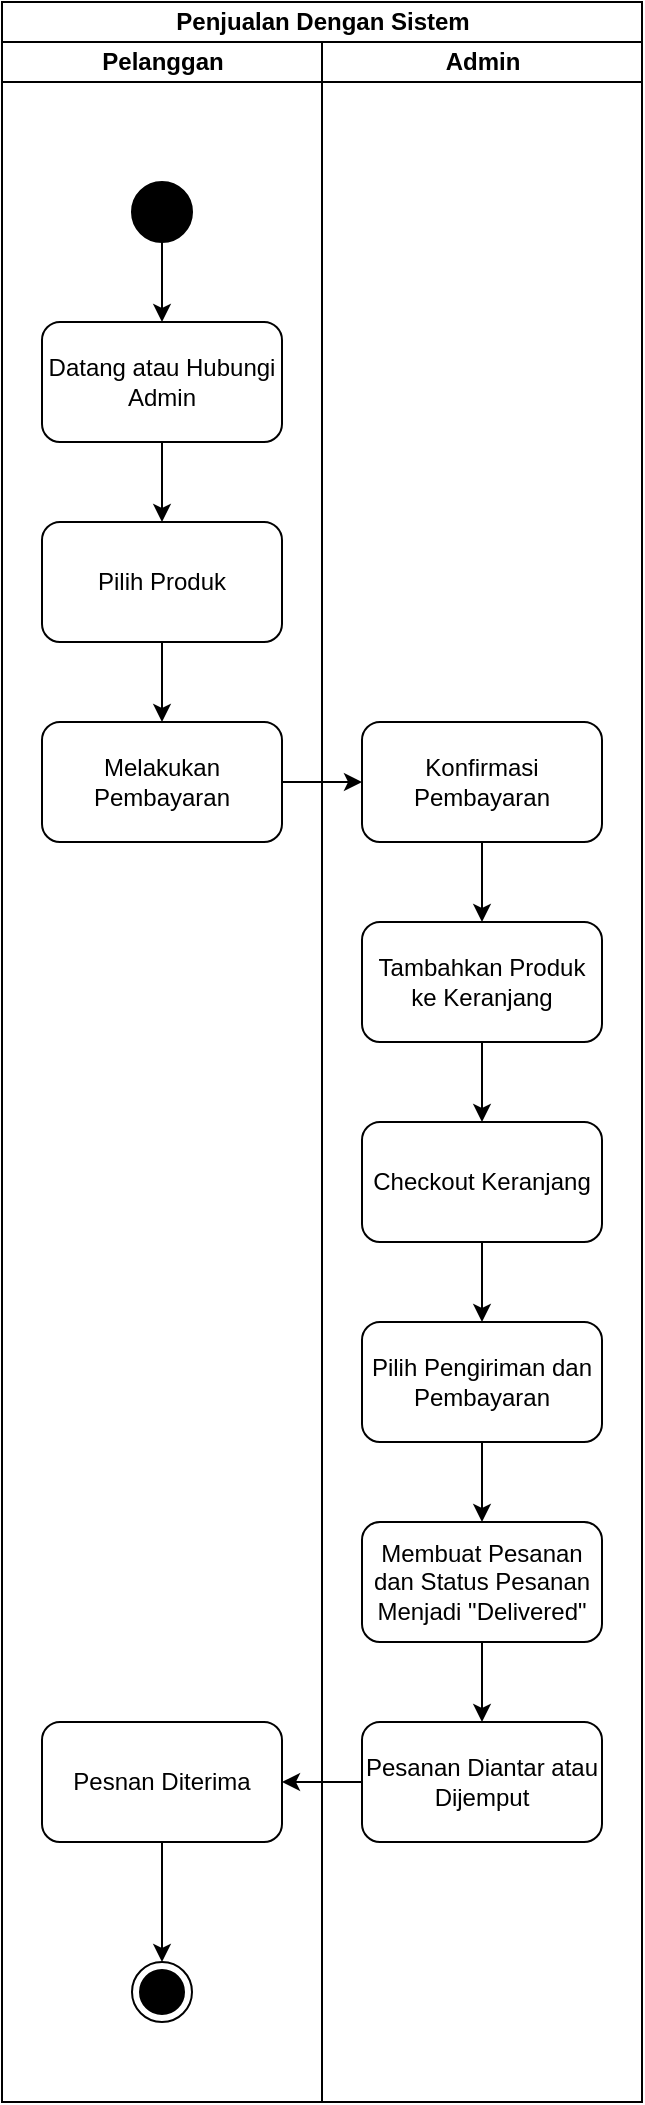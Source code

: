 <mxfile version="27.1.6">
  <diagram name="Page-1" id="dEgAFbbm4MSI8zrmwuXt">
    <mxGraphModel dx="976" dy="1713" grid="1" gridSize="10" guides="1" tooltips="1" connect="1" arrows="1" fold="1" page="1" pageScale="1" pageWidth="827" pageHeight="1169" math="0" shadow="0">
      <root>
        <mxCell id="0" />
        <mxCell id="1" parent="0" />
        <mxCell id="hZe7DRyJ5SFJ-O_IEpeI-1" value="Penjualan Dengan Sistem" style="swimlane;childLayout=stackLayout;resizeParent=1;resizeParentMax=0;startSize=20;html=1;" parent="1" vertex="1">
          <mxGeometry x="220" y="-400" width="320" height="1050" as="geometry" />
        </mxCell>
        <mxCell id="hZe7DRyJ5SFJ-O_IEpeI-2" value="Pelanggan" style="swimlane;startSize=20;html=1;" parent="hZe7DRyJ5SFJ-O_IEpeI-1" vertex="1">
          <mxGeometry y="20" width="160" height="1030" as="geometry" />
        </mxCell>
        <mxCell id="hZe7DRyJ5SFJ-O_IEpeI-9" style="edgeStyle=orthogonalEdgeStyle;rounded=0;orthogonalLoop=1;jettySize=auto;html=1;exitX=0.5;exitY=1;exitDx=0;exitDy=0;entryX=0.5;entryY=0;entryDx=0;entryDy=0;" parent="hZe7DRyJ5SFJ-O_IEpeI-2" target="hZe7DRyJ5SFJ-O_IEpeI-8" edge="1">
          <mxGeometry relative="1" as="geometry">
            <mxPoint x="80.0" y="200" as="sourcePoint" />
          </mxGeometry>
        </mxCell>
        <mxCell id="hZe7DRyJ5SFJ-O_IEpeI-14" style="edgeStyle=orthogonalEdgeStyle;rounded=0;orthogonalLoop=1;jettySize=auto;html=1;exitX=0.5;exitY=1;exitDx=0;exitDy=0;entryX=0.5;entryY=0;entryDx=0;entryDy=0;" parent="hZe7DRyJ5SFJ-O_IEpeI-2" target="hZe7DRyJ5SFJ-O_IEpeI-12" edge="1">
          <mxGeometry relative="1" as="geometry">
            <mxPoint x="80.0" y="300" as="sourcePoint" />
          </mxGeometry>
        </mxCell>
        <mxCell id="hZe7DRyJ5SFJ-O_IEpeI-15" style="edgeStyle=orthogonalEdgeStyle;rounded=0;orthogonalLoop=1;jettySize=auto;html=1;exitX=0.5;exitY=1;exitDx=0;exitDy=0;" parent="hZe7DRyJ5SFJ-O_IEpeI-2" target="hZe7DRyJ5SFJ-O_IEpeI-13" edge="1">
          <mxGeometry relative="1" as="geometry">
            <mxPoint x="80.0" y="420" as="sourcePoint" />
          </mxGeometry>
        </mxCell>
        <mxCell id="hZe7DRyJ5SFJ-O_IEpeI-18" value="T" style="edgeLabel;html=1;align=center;verticalAlign=middle;resizable=0;points=[];" parent="hZe7DRyJ5SFJ-O_IEpeI-15" vertex="1" connectable="0">
          <mxGeometry x="-0.288" y="1" relative="1" as="geometry">
            <mxPoint as="offset" />
          </mxGeometry>
        </mxCell>
        <mxCell id="hZe7DRyJ5SFJ-O_IEpeI-16" style="edgeStyle=orthogonalEdgeStyle;rounded=0;orthogonalLoop=1;jettySize=auto;html=1;exitX=1;exitY=0.5;exitDx=0;exitDy=0;entryX=1;entryY=0.5;entryDx=0;entryDy=0;" parent="hZe7DRyJ5SFJ-O_IEpeI-2" source="hZe7DRyJ5SFJ-O_IEpeI-12" edge="1">
          <mxGeometry relative="1" as="geometry">
            <Array as="points">
              <mxPoint x="150" y="380" />
              <mxPoint x="150" y="270" />
            </Array>
            <mxPoint x="140.0" y="270" as="targetPoint" />
          </mxGeometry>
        </mxCell>
        <mxCell id="hZe7DRyJ5SFJ-O_IEpeI-17" value="F" style="edgeLabel;html=1;align=center;verticalAlign=middle;resizable=0;points=[];" parent="hZe7DRyJ5SFJ-O_IEpeI-16" vertex="1" connectable="0">
          <mxGeometry x="-0.777" y="1" relative="1" as="geometry">
            <mxPoint as="offset" />
          </mxGeometry>
        </mxCell>
        <mxCell id="hZe7DRyJ5SFJ-O_IEpeI-20" style="edgeStyle=orthogonalEdgeStyle;rounded=0;orthogonalLoop=1;jettySize=auto;html=1;exitX=0.5;exitY=1;exitDx=0;exitDy=0;entryX=0.5;entryY=0;entryDx=0;entryDy=0;" parent="hZe7DRyJ5SFJ-O_IEpeI-2" target="hZe7DRyJ5SFJ-O_IEpeI-19" edge="1">
          <mxGeometry relative="1" as="geometry">
            <mxPoint x="80.0" y="524.5" as="sourcePoint" />
          </mxGeometry>
        </mxCell>
        <mxCell id="hZe7DRyJ5SFJ-O_IEpeI-22" style="edgeStyle=orthogonalEdgeStyle;rounded=0;orthogonalLoop=1;jettySize=auto;html=1;exitX=0.5;exitY=1;exitDx=0;exitDy=0;" parent="hZe7DRyJ5SFJ-O_IEpeI-2" target="hZe7DRyJ5SFJ-O_IEpeI-21" edge="1">
          <mxGeometry relative="1" as="geometry">
            <mxPoint x="80.0" y="630" as="sourcePoint" />
          </mxGeometry>
        </mxCell>
        <mxCell id="hZe7DRyJ5SFJ-O_IEpeI-24" style="edgeStyle=orthogonalEdgeStyle;rounded=0;orthogonalLoop=1;jettySize=auto;html=1;exitX=0.5;exitY=1;exitDx=0;exitDy=0;entryX=0.5;entryY=0;entryDx=0;entryDy=0;" parent="hZe7DRyJ5SFJ-O_IEpeI-2" target="hZe7DRyJ5SFJ-O_IEpeI-23" edge="1">
          <mxGeometry relative="1" as="geometry">
            <mxPoint x="80.0" y="730" as="sourcePoint" />
          </mxGeometry>
        </mxCell>
        <mxCell id="hZe7DRyJ5SFJ-O_IEpeI-26" style="edgeStyle=orthogonalEdgeStyle;rounded=0;orthogonalLoop=1;jettySize=auto;html=1;exitX=0.5;exitY=1;exitDx=0;exitDy=0;entryX=0.5;entryY=0;entryDx=0;entryDy=0;" parent="hZe7DRyJ5SFJ-O_IEpeI-2" target="hZe7DRyJ5SFJ-O_IEpeI-25" edge="1">
          <mxGeometry relative="1" as="geometry">
            <mxPoint x="80.0" y="830" as="sourcePoint" />
          </mxGeometry>
        </mxCell>
        <mxCell id="hZe7DRyJ5SFJ-O_IEpeI-28" style="edgeStyle=orthogonalEdgeStyle;rounded=0;orthogonalLoop=1;jettySize=auto;html=1;exitX=0.5;exitY=1;exitDx=0;exitDy=0;entryX=0.5;entryY=0;entryDx=0;entryDy=0;" parent="hZe7DRyJ5SFJ-O_IEpeI-2" target="hZe7DRyJ5SFJ-O_IEpeI-27" edge="1">
          <mxGeometry relative="1" as="geometry">
            <mxPoint x="80.0" y="930" as="sourcePoint" />
          </mxGeometry>
        </mxCell>
        <mxCell id="hZe7DRyJ5SFJ-O_IEpeI-30" style="edgeStyle=orthogonalEdgeStyle;rounded=0;orthogonalLoop=1;jettySize=auto;html=1;exitX=0.5;exitY=1;exitDx=0;exitDy=0;" parent="hZe7DRyJ5SFJ-O_IEpeI-2" target="hZe7DRyJ5SFJ-O_IEpeI-29" edge="1">
          <mxGeometry relative="1" as="geometry">
            <mxPoint x="80.0" y="1050" as="sourcePoint" />
          </mxGeometry>
        </mxCell>
        <mxCell id="hZe7DRyJ5SFJ-O_IEpeI-33" value="T" style="edgeLabel;html=1;align=center;verticalAlign=middle;resizable=0;points=[];" parent="hZe7DRyJ5SFJ-O_IEpeI-30" vertex="1" connectable="0">
          <mxGeometry x="-0.361" relative="1" as="geometry">
            <mxPoint as="offset" />
          </mxGeometry>
        </mxCell>
        <mxCell id="hZe7DRyJ5SFJ-O_IEpeI-31" style="edgeStyle=orthogonalEdgeStyle;rounded=0;orthogonalLoop=1;jettySize=auto;html=1;exitX=1;exitY=0.5;exitDx=0;exitDy=0;entryX=1;entryY=0.5;entryDx=0;entryDy=0;" parent="hZe7DRyJ5SFJ-O_IEpeI-2" source="hZe7DRyJ5SFJ-O_IEpeI-27" edge="1">
          <mxGeometry relative="1" as="geometry">
            <Array as="points">
              <mxPoint x="150" y="1010" />
              <mxPoint x="150" y="900" />
            </Array>
            <mxPoint x="140.0" y="900" as="targetPoint" />
          </mxGeometry>
        </mxCell>
        <mxCell id="hZe7DRyJ5SFJ-O_IEpeI-32" value="F" style="edgeLabel;html=1;align=center;verticalAlign=middle;resizable=0;points=[];" parent="hZe7DRyJ5SFJ-O_IEpeI-31" vertex="1" connectable="0">
          <mxGeometry x="-0.777" y="-1" relative="1" as="geometry">
            <mxPoint as="offset" />
          </mxGeometry>
        </mxCell>
        <mxCell id="hZe7DRyJ5SFJ-O_IEpeI-41" style="edgeStyle=orthogonalEdgeStyle;rounded=0;orthogonalLoop=1;jettySize=auto;html=1;exitX=0.5;exitY=1;exitDx=0;exitDy=0;entryX=0.5;entryY=0;entryDx=0;entryDy=0;" parent="hZe7DRyJ5SFJ-O_IEpeI-2" target="hZe7DRyJ5SFJ-O_IEpeI-40" edge="1">
          <mxGeometry relative="1" as="geometry">
            <mxPoint x="80.0" y="1250" as="sourcePoint" />
          </mxGeometry>
        </mxCell>
        <mxCell id="hZe7DRyJ5SFJ-O_IEpeI-43" style="edgeStyle=orthogonalEdgeStyle;rounded=0;orthogonalLoop=1;jettySize=auto;html=1;exitX=0.5;exitY=1;exitDx=0;exitDy=0;entryX=0.5;entryY=0;entryDx=0;entryDy=0;" parent="hZe7DRyJ5SFJ-O_IEpeI-2" target="hZe7DRyJ5SFJ-O_IEpeI-42" edge="1">
          <mxGeometry relative="1" as="geometry">
            <mxPoint x="80.0" y="1350" as="sourcePoint" />
          </mxGeometry>
        </mxCell>
        <mxCell id="hZe7DRyJ5SFJ-O_IEpeI-51" value="" style="edgeStyle=orthogonalEdgeStyle;rounded=0;orthogonalLoop=1;jettySize=auto;html=1;" parent="hZe7DRyJ5SFJ-O_IEpeI-2" target="hZe7DRyJ5SFJ-O_IEpeI-50" edge="1">
          <mxGeometry relative="1" as="geometry">
            <mxPoint x="80.0" y="1450" as="sourcePoint" />
          </mxGeometry>
        </mxCell>
        <mxCell id="hZe7DRyJ5SFJ-O_IEpeI-53" value="" style="edgeStyle=orthogonalEdgeStyle;rounded=0;orthogonalLoop=1;jettySize=auto;html=1;" parent="hZe7DRyJ5SFJ-O_IEpeI-2" target="hZe7DRyJ5SFJ-O_IEpeI-52" edge="1">
          <mxGeometry relative="1" as="geometry">
            <mxPoint x="80.0" y="1570" as="sourcePoint" />
          </mxGeometry>
        </mxCell>
        <mxCell id="hZe7DRyJ5SFJ-O_IEpeI-56" value="T" style="edgeLabel;html=1;align=center;verticalAlign=middle;resizable=0;points=[];" parent="hZe7DRyJ5SFJ-O_IEpeI-53" vertex="1" connectable="0">
          <mxGeometry x="-0.285" relative="1" as="geometry">
            <mxPoint as="offset" />
          </mxGeometry>
        </mxCell>
        <mxCell id="hZe7DRyJ5SFJ-O_IEpeI-54" style="edgeStyle=orthogonalEdgeStyle;rounded=0;orthogonalLoop=1;jettySize=auto;html=1;exitX=1;exitY=0.5;exitDx=0;exitDy=0;entryX=1;entryY=0.5;entryDx=0;entryDy=0;" parent="hZe7DRyJ5SFJ-O_IEpeI-2" source="hZe7DRyJ5SFJ-O_IEpeI-50" edge="1">
          <mxGeometry relative="1" as="geometry">
            <Array as="points">
              <mxPoint x="150" y="1530" />
              <mxPoint x="150" y="1420" />
            </Array>
            <mxPoint x="140.0" y="1420" as="targetPoint" />
          </mxGeometry>
        </mxCell>
        <mxCell id="hZe7DRyJ5SFJ-O_IEpeI-55" value="F" style="edgeLabel;html=1;align=center;verticalAlign=middle;resizable=0;points=[];" parent="hZe7DRyJ5SFJ-O_IEpeI-54" vertex="1" connectable="0">
          <mxGeometry x="-0.839" relative="1" as="geometry">
            <mxPoint as="offset" />
          </mxGeometry>
        </mxCell>
        <mxCell id="hZe7DRyJ5SFJ-O_IEpeI-58" value="" style="edgeStyle=orthogonalEdgeStyle;rounded=0;orthogonalLoop=1;jettySize=auto;html=1;" parent="hZe7DRyJ5SFJ-O_IEpeI-2" target="hZe7DRyJ5SFJ-O_IEpeI-57" edge="1">
          <mxGeometry relative="1" as="geometry">
            <mxPoint x="80.0" y="1670" as="sourcePoint" />
          </mxGeometry>
        </mxCell>
        <mxCell id="adfcFUYsd-1WnI35mxaD-4" value="" style="edgeStyle=orthogonalEdgeStyle;rounded=0;orthogonalLoop=1;jettySize=auto;html=1;" edge="1" parent="hZe7DRyJ5SFJ-O_IEpeI-2" source="adfcFUYsd-1WnI35mxaD-1" target="adfcFUYsd-1WnI35mxaD-3">
          <mxGeometry relative="1" as="geometry" />
        </mxCell>
        <mxCell id="adfcFUYsd-1WnI35mxaD-1" value="Datang atau Hubungi Admin" style="rounded=1;whiteSpace=wrap;html=1;" vertex="1" parent="hZe7DRyJ5SFJ-O_IEpeI-2">
          <mxGeometry x="20" y="140" width="120" height="60" as="geometry" />
        </mxCell>
        <mxCell id="adfcFUYsd-1WnI35mxaD-6" value="" style="edgeStyle=orthogonalEdgeStyle;rounded=0;orthogonalLoop=1;jettySize=auto;html=1;" edge="1" parent="hZe7DRyJ5SFJ-O_IEpeI-2" source="adfcFUYsd-1WnI35mxaD-3" target="adfcFUYsd-1WnI35mxaD-5">
          <mxGeometry relative="1" as="geometry" />
        </mxCell>
        <mxCell id="adfcFUYsd-1WnI35mxaD-3" value="Pilih Produk" style="rounded=1;whiteSpace=wrap;html=1;" vertex="1" parent="hZe7DRyJ5SFJ-O_IEpeI-2">
          <mxGeometry x="20" y="240" width="120" height="60" as="geometry" />
        </mxCell>
        <mxCell id="adfcFUYsd-1WnI35mxaD-5" value="Melakukan Pembayaran" style="rounded=1;whiteSpace=wrap;html=1;" vertex="1" parent="hZe7DRyJ5SFJ-O_IEpeI-2">
          <mxGeometry x="20" y="340" width="120" height="60" as="geometry" />
        </mxCell>
        <mxCell id="adfcFUYsd-1WnI35mxaD-27" value="" style="edgeStyle=orthogonalEdgeStyle;rounded=0;orthogonalLoop=1;jettySize=auto;html=1;" edge="1" parent="hZe7DRyJ5SFJ-O_IEpeI-2" source="adfcFUYsd-1WnI35mxaD-20" target="adfcFUYsd-1WnI35mxaD-26">
          <mxGeometry relative="1" as="geometry" />
        </mxCell>
        <mxCell id="adfcFUYsd-1WnI35mxaD-20" value="Pesnan Diterima" style="rounded=1;whiteSpace=wrap;html=1;" vertex="1" parent="hZe7DRyJ5SFJ-O_IEpeI-2">
          <mxGeometry x="20" y="840" width="120" height="60" as="geometry" />
        </mxCell>
        <mxCell id="adfcFUYsd-1WnI35mxaD-25" value="" style="edgeStyle=orthogonalEdgeStyle;rounded=0;orthogonalLoop=1;jettySize=auto;html=1;" edge="1" parent="hZe7DRyJ5SFJ-O_IEpeI-2" source="adfcFUYsd-1WnI35mxaD-24" target="adfcFUYsd-1WnI35mxaD-1">
          <mxGeometry relative="1" as="geometry" />
        </mxCell>
        <mxCell id="adfcFUYsd-1WnI35mxaD-24" value="" style="ellipse;fillColor=strokeColor;html=1;" vertex="1" parent="hZe7DRyJ5SFJ-O_IEpeI-2">
          <mxGeometry x="65" y="70" width="30" height="30" as="geometry" />
        </mxCell>
        <mxCell id="adfcFUYsd-1WnI35mxaD-26" value="" style="ellipse;html=1;shape=endState;fillColor=strokeColor;" vertex="1" parent="hZe7DRyJ5SFJ-O_IEpeI-2">
          <mxGeometry x="65" y="960" width="30" height="30" as="geometry" />
        </mxCell>
        <mxCell id="hZe7DRyJ5SFJ-O_IEpeI-3" value="Admin" style="swimlane;startSize=20;html=1;" parent="hZe7DRyJ5SFJ-O_IEpeI-1" vertex="1">
          <mxGeometry x="160" y="20" width="160" height="1030" as="geometry" />
        </mxCell>
        <mxCell id="hZe7DRyJ5SFJ-O_IEpeI-37" style="edgeStyle=orthogonalEdgeStyle;rounded=0;orthogonalLoop=1;jettySize=auto;html=1;exitX=0.5;exitY=1;exitDx=0;exitDy=0;entryX=0.5;entryY=0;entryDx=0;entryDy=0;" parent="hZe7DRyJ5SFJ-O_IEpeI-3" target="hZe7DRyJ5SFJ-O_IEpeI-36" edge="1">
          <mxGeometry relative="1" as="geometry">
            <mxPoint x="80.0" y="1150" as="sourcePoint" />
          </mxGeometry>
        </mxCell>
        <mxCell id="hZe7DRyJ5SFJ-O_IEpeI-45" value="" style="edgeStyle=orthogonalEdgeStyle;rounded=0;orthogonalLoop=1;jettySize=auto;html=1;" parent="hZe7DRyJ5SFJ-O_IEpeI-3" target="hZe7DRyJ5SFJ-O_IEpeI-44" edge="1">
          <mxGeometry relative="1" as="geometry">
            <mxPoint x="80.0" y="1250" as="sourcePoint" />
          </mxGeometry>
        </mxCell>
        <mxCell id="hZe7DRyJ5SFJ-O_IEpeI-47" style="edgeStyle=orthogonalEdgeStyle;rounded=0;orthogonalLoop=1;jettySize=auto;html=1;exitX=0.5;exitY=1;exitDx=0;exitDy=0;entryX=0.5;entryY=0;entryDx=0;entryDy=0;" parent="hZe7DRyJ5SFJ-O_IEpeI-3" target="hZe7DRyJ5SFJ-O_IEpeI-46" edge="1">
          <mxGeometry relative="1" as="geometry">
            <mxPoint x="80.0" y="1350" as="sourcePoint" />
          </mxGeometry>
        </mxCell>
        <mxCell id="hZe7DRyJ5SFJ-O_IEpeI-49" value="" style="edgeStyle=orthogonalEdgeStyle;rounded=0;orthogonalLoop=1;jettySize=auto;html=1;" parent="hZe7DRyJ5SFJ-O_IEpeI-3" target="hZe7DRyJ5SFJ-O_IEpeI-48" edge="1">
          <mxGeometry relative="1" as="geometry">
            <mxPoint x="80.0" y="1450" as="sourcePoint" />
          </mxGeometry>
        </mxCell>
        <mxCell id="hZe7DRyJ5SFJ-O_IEpeI-63" style="edgeStyle=orthogonalEdgeStyle;rounded=0;orthogonalLoop=1;jettySize=auto;html=1;exitX=0.5;exitY=1;exitDx=0;exitDy=0;entryX=0.5;entryY=0;entryDx=0;entryDy=0;" parent="hZe7DRyJ5SFJ-O_IEpeI-3" target="hZe7DRyJ5SFJ-O_IEpeI-62" edge="1">
          <mxGeometry relative="1" as="geometry">
            <mxPoint x="80.0" y="1550" as="sourcePoint" />
          </mxGeometry>
        </mxCell>
        <mxCell id="hZe7DRyJ5SFJ-O_IEpeI-65" value="" style="edgeStyle=orthogonalEdgeStyle;rounded=0;orthogonalLoop=1;jettySize=auto;html=1;" parent="hZe7DRyJ5SFJ-O_IEpeI-3" target="hZe7DRyJ5SFJ-O_IEpeI-64" edge="1">
          <mxGeometry relative="1" as="geometry">
            <mxPoint x="80.0" y="1770" as="sourcePoint" />
          </mxGeometry>
        </mxCell>
        <mxCell id="adfcFUYsd-1WnI35mxaD-10" value="" style="edgeStyle=orthogonalEdgeStyle;rounded=0;orthogonalLoop=1;jettySize=auto;html=1;" edge="1" parent="hZe7DRyJ5SFJ-O_IEpeI-3" source="adfcFUYsd-1WnI35mxaD-7" target="adfcFUYsd-1WnI35mxaD-9">
          <mxGeometry relative="1" as="geometry" />
        </mxCell>
        <mxCell id="adfcFUYsd-1WnI35mxaD-7" value="Konfirmasi Pembayaran" style="rounded=1;whiteSpace=wrap;html=1;" vertex="1" parent="hZe7DRyJ5SFJ-O_IEpeI-3">
          <mxGeometry x="20" y="340" width="120" height="60" as="geometry" />
        </mxCell>
        <mxCell id="adfcFUYsd-1WnI35mxaD-14" value="" style="edgeStyle=orthogonalEdgeStyle;rounded=0;orthogonalLoop=1;jettySize=auto;html=1;" edge="1" parent="hZe7DRyJ5SFJ-O_IEpeI-3" source="adfcFUYsd-1WnI35mxaD-9" target="adfcFUYsd-1WnI35mxaD-12">
          <mxGeometry relative="1" as="geometry" />
        </mxCell>
        <mxCell id="adfcFUYsd-1WnI35mxaD-9" value="Tambahkan Produk ke Keranjang" style="rounded=1;whiteSpace=wrap;html=1;" vertex="1" parent="hZe7DRyJ5SFJ-O_IEpeI-3">
          <mxGeometry x="20" y="440" width="120" height="60" as="geometry" />
        </mxCell>
        <mxCell id="adfcFUYsd-1WnI35mxaD-15" value="" style="edgeStyle=orthogonalEdgeStyle;rounded=0;orthogonalLoop=1;jettySize=auto;html=1;" edge="1" parent="hZe7DRyJ5SFJ-O_IEpeI-3" source="adfcFUYsd-1WnI35mxaD-12" target="adfcFUYsd-1WnI35mxaD-13">
          <mxGeometry relative="1" as="geometry" />
        </mxCell>
        <mxCell id="adfcFUYsd-1WnI35mxaD-12" value="Checkout Keranjang" style="rounded=1;whiteSpace=wrap;html=1;" vertex="1" parent="hZe7DRyJ5SFJ-O_IEpeI-3">
          <mxGeometry x="20" y="540" width="120" height="60" as="geometry" />
        </mxCell>
        <mxCell id="adfcFUYsd-1WnI35mxaD-17" value="" style="edgeStyle=orthogonalEdgeStyle;rounded=0;orthogonalLoop=1;jettySize=auto;html=1;" edge="1" parent="hZe7DRyJ5SFJ-O_IEpeI-3" source="adfcFUYsd-1WnI35mxaD-13" target="adfcFUYsd-1WnI35mxaD-16">
          <mxGeometry relative="1" as="geometry" />
        </mxCell>
        <mxCell id="adfcFUYsd-1WnI35mxaD-13" value="Pilih Pengiriman dan Pembayaran" style="rounded=1;whiteSpace=wrap;html=1;" vertex="1" parent="hZe7DRyJ5SFJ-O_IEpeI-3">
          <mxGeometry x="20" y="640" width="120" height="60" as="geometry" />
        </mxCell>
        <mxCell id="adfcFUYsd-1WnI35mxaD-19" value="" style="edgeStyle=orthogonalEdgeStyle;rounded=0;orthogonalLoop=1;jettySize=auto;html=1;" edge="1" parent="hZe7DRyJ5SFJ-O_IEpeI-3" source="adfcFUYsd-1WnI35mxaD-16" target="adfcFUYsd-1WnI35mxaD-18">
          <mxGeometry relative="1" as="geometry" />
        </mxCell>
        <mxCell id="adfcFUYsd-1WnI35mxaD-16" value="Membuat Pesanan dan Status Pesanan Menjadi &quot;Delivered&quot;" style="rounded=1;whiteSpace=wrap;html=1;" vertex="1" parent="hZe7DRyJ5SFJ-O_IEpeI-3">
          <mxGeometry x="20" y="740" width="120" height="60" as="geometry" />
        </mxCell>
        <mxCell id="adfcFUYsd-1WnI35mxaD-18" value="Pesanan Diantar atau Dijemput" style="rounded=1;whiteSpace=wrap;html=1;" vertex="1" parent="hZe7DRyJ5SFJ-O_IEpeI-3">
          <mxGeometry x="20" y="840" width="120" height="60" as="geometry" />
        </mxCell>
        <mxCell id="hZe7DRyJ5SFJ-O_IEpeI-35" style="edgeStyle=orthogonalEdgeStyle;rounded=0;orthogonalLoop=1;jettySize=auto;html=1;exitX=1;exitY=0.5;exitDx=0;exitDy=0;entryX=0;entryY=0.5;entryDx=0;entryDy=0;" parent="hZe7DRyJ5SFJ-O_IEpeI-1" target="hZe7DRyJ5SFJ-O_IEpeI-34" edge="1">
          <mxGeometry relative="1" as="geometry">
            <mxPoint x="140.0" y="1140" as="sourcePoint" />
          </mxGeometry>
        </mxCell>
        <mxCell id="hZe7DRyJ5SFJ-O_IEpeI-39" style="edgeStyle=orthogonalEdgeStyle;rounded=0;orthogonalLoop=1;jettySize=auto;html=1;exitX=0;exitY=0.5;exitDx=0;exitDy=0;entryX=1;entryY=0.5;entryDx=0;entryDy=0;" parent="hZe7DRyJ5SFJ-O_IEpeI-1" source="hZe7DRyJ5SFJ-O_IEpeI-36" edge="1">
          <mxGeometry relative="1" as="geometry">
            <mxPoint x="140.0" y="1240" as="targetPoint" />
          </mxGeometry>
        </mxCell>
        <mxCell id="hZe7DRyJ5SFJ-O_IEpeI-60" style="edgeStyle=orthogonalEdgeStyle;rounded=0;orthogonalLoop=1;jettySize=auto;html=1;exitX=1;exitY=0.5;exitDx=0;exitDy=0;entryX=0;entryY=0.5;entryDx=0;entryDy=0;" parent="hZe7DRyJ5SFJ-O_IEpeI-1" target="hZe7DRyJ5SFJ-O_IEpeI-59" edge="1">
          <mxGeometry relative="1" as="geometry">
            <mxPoint x="140.0" y="1760" as="sourcePoint" />
          </mxGeometry>
        </mxCell>
        <mxCell id="adfcFUYsd-1WnI35mxaD-8" value="" style="edgeStyle=orthogonalEdgeStyle;rounded=0;orthogonalLoop=1;jettySize=auto;html=1;" edge="1" parent="hZe7DRyJ5SFJ-O_IEpeI-1" source="adfcFUYsd-1WnI35mxaD-5" target="adfcFUYsd-1WnI35mxaD-7">
          <mxGeometry relative="1" as="geometry" />
        </mxCell>
        <mxCell id="adfcFUYsd-1WnI35mxaD-21" value="" style="edgeStyle=orthogonalEdgeStyle;rounded=0;orthogonalLoop=1;jettySize=auto;html=1;" edge="1" parent="hZe7DRyJ5SFJ-O_IEpeI-1" source="adfcFUYsd-1WnI35mxaD-18" target="adfcFUYsd-1WnI35mxaD-20">
          <mxGeometry relative="1" as="geometry" />
        </mxCell>
      </root>
    </mxGraphModel>
  </diagram>
</mxfile>
